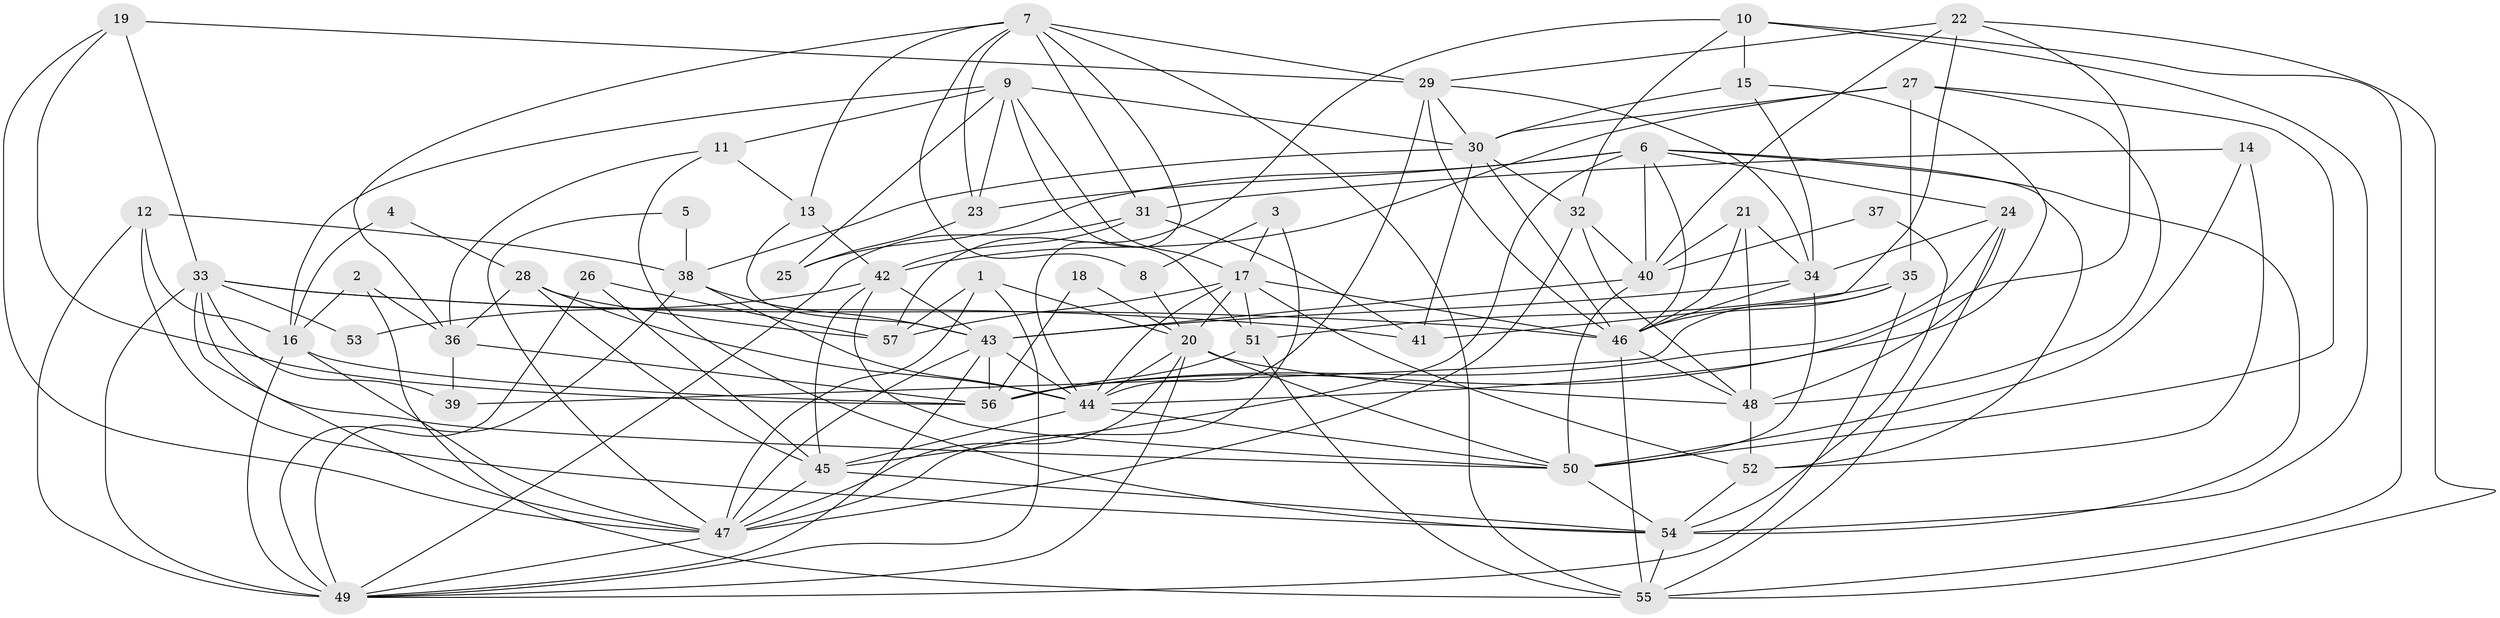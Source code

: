 // original degree distribution, {4: 0.2782608695652174, 3: 0.21739130434782608, 5: 0.16521739130434782, 6: 0.12173913043478261, 2: 0.17391304347826086, 8: 0.02608695652173913, 7: 0.017391304347826087}
// Generated by graph-tools (version 1.1) at 2025/26/03/09/25 03:26:14]
// undirected, 57 vertices, 162 edges
graph export_dot {
graph [start="1"]
  node [color=gray90,style=filled];
  1;
  2;
  3;
  4;
  5;
  6;
  7;
  8;
  9;
  10;
  11;
  12;
  13;
  14;
  15;
  16;
  17;
  18;
  19;
  20;
  21;
  22;
  23;
  24;
  25;
  26;
  27;
  28;
  29;
  30;
  31;
  32;
  33;
  34;
  35;
  36;
  37;
  38;
  39;
  40;
  41;
  42;
  43;
  44;
  45;
  46;
  47;
  48;
  49;
  50;
  51;
  52;
  53;
  54;
  55;
  56;
  57;
  1 -- 20 [weight=1.0];
  1 -- 47 [weight=1.0];
  1 -- 49 [weight=1.0];
  1 -- 57 [weight=1.0];
  2 -- 16 [weight=1.0];
  2 -- 36 [weight=1.0];
  2 -- 55 [weight=1.0];
  3 -- 8 [weight=1.0];
  3 -- 17 [weight=1.0];
  3 -- 47 [weight=1.0];
  4 -- 16 [weight=1.0];
  4 -- 28 [weight=1.0];
  5 -- 38 [weight=1.0];
  5 -- 47 [weight=1.0];
  6 -- 23 [weight=1.0];
  6 -- 24 [weight=1.0];
  6 -- 25 [weight=1.0];
  6 -- 40 [weight=1.0];
  6 -- 45 [weight=1.0];
  6 -- 46 [weight=1.0];
  6 -- 52 [weight=1.0];
  6 -- 54 [weight=1.0];
  7 -- 8 [weight=1.0];
  7 -- 13 [weight=1.0];
  7 -- 23 [weight=1.0];
  7 -- 29 [weight=1.0];
  7 -- 31 [weight=1.0];
  7 -- 36 [weight=1.0];
  7 -- 44 [weight=1.0];
  7 -- 55 [weight=1.0];
  8 -- 20 [weight=1.0];
  9 -- 11 [weight=1.0];
  9 -- 16 [weight=1.0];
  9 -- 17 [weight=1.0];
  9 -- 23 [weight=1.0];
  9 -- 25 [weight=1.0];
  9 -- 30 [weight=1.0];
  9 -- 51 [weight=1.0];
  10 -- 15 [weight=1.0];
  10 -- 32 [weight=1.0];
  10 -- 54 [weight=1.0];
  10 -- 55 [weight=1.0];
  10 -- 57 [weight=1.0];
  11 -- 13 [weight=1.0];
  11 -- 36 [weight=1.0];
  11 -- 54 [weight=1.0];
  12 -- 16 [weight=1.0];
  12 -- 38 [weight=1.0];
  12 -- 49 [weight=1.0];
  12 -- 54 [weight=1.0];
  13 -- 42 [weight=2.0];
  13 -- 43 [weight=1.0];
  14 -- 31 [weight=1.0];
  14 -- 50 [weight=1.0];
  14 -- 52 [weight=1.0];
  15 -- 30 [weight=1.0];
  15 -- 34 [weight=1.0];
  15 -- 44 [weight=1.0];
  16 -- 47 [weight=1.0];
  16 -- 49 [weight=1.0];
  16 -- 56 [weight=1.0];
  17 -- 20 [weight=1.0];
  17 -- 44 [weight=1.0];
  17 -- 46 [weight=1.0];
  17 -- 51 [weight=1.0];
  17 -- 52 [weight=1.0];
  17 -- 57 [weight=1.0];
  18 -- 20 [weight=1.0];
  18 -- 56 [weight=1.0];
  19 -- 29 [weight=1.0];
  19 -- 33 [weight=1.0];
  19 -- 47 [weight=1.0];
  19 -- 56 [weight=1.0];
  20 -- 44 [weight=1.0];
  20 -- 47 [weight=1.0];
  20 -- 48 [weight=1.0];
  20 -- 49 [weight=1.0];
  20 -- 50 [weight=1.0];
  21 -- 34 [weight=1.0];
  21 -- 40 [weight=1.0];
  21 -- 46 [weight=1.0];
  21 -- 48 [weight=1.0];
  22 -- 29 [weight=1.0];
  22 -- 40 [weight=1.0];
  22 -- 41 [weight=1.0];
  22 -- 55 [weight=1.0];
  22 -- 56 [weight=1.0];
  23 -- 25 [weight=1.0];
  24 -- 34 [weight=1.0];
  24 -- 48 [weight=1.0];
  24 -- 55 [weight=1.0];
  24 -- 56 [weight=1.0];
  26 -- 45 [weight=1.0];
  26 -- 49 [weight=1.0];
  26 -- 57 [weight=1.0];
  27 -- 30 [weight=1.0];
  27 -- 35 [weight=1.0];
  27 -- 42 [weight=1.0];
  27 -- 48 [weight=1.0];
  27 -- 50 [weight=1.0];
  28 -- 36 [weight=1.0];
  28 -- 44 [weight=1.0];
  28 -- 45 [weight=1.0];
  28 -- 57 [weight=1.0];
  29 -- 30 [weight=1.0];
  29 -- 34 [weight=1.0];
  29 -- 44 [weight=1.0];
  29 -- 46 [weight=1.0];
  30 -- 32 [weight=1.0];
  30 -- 38 [weight=1.0];
  30 -- 41 [weight=1.0];
  30 -- 46 [weight=1.0];
  31 -- 41 [weight=2.0];
  31 -- 42 [weight=1.0];
  31 -- 49 [weight=1.0];
  32 -- 40 [weight=1.0];
  32 -- 47 [weight=1.0];
  32 -- 48 [weight=1.0];
  33 -- 39 [weight=1.0];
  33 -- 41 [weight=1.0];
  33 -- 46 [weight=1.0];
  33 -- 47 [weight=1.0];
  33 -- 49 [weight=1.0];
  33 -- 50 [weight=1.0];
  33 -- 53 [weight=1.0];
  34 -- 43 [weight=1.0];
  34 -- 46 [weight=1.0];
  34 -- 50 [weight=1.0];
  35 -- 39 [weight=1.0];
  35 -- 46 [weight=1.0];
  35 -- 49 [weight=1.0];
  35 -- 51 [weight=1.0];
  36 -- 39 [weight=1.0];
  36 -- 56 [weight=1.0];
  37 -- 40 [weight=1.0];
  37 -- 54 [weight=1.0];
  38 -- 43 [weight=1.0];
  38 -- 44 [weight=1.0];
  38 -- 49 [weight=1.0];
  40 -- 43 [weight=1.0];
  40 -- 50 [weight=1.0];
  42 -- 43 [weight=1.0];
  42 -- 45 [weight=1.0];
  42 -- 50 [weight=1.0];
  42 -- 53 [weight=1.0];
  43 -- 44 [weight=1.0];
  43 -- 47 [weight=1.0];
  43 -- 49 [weight=1.0];
  43 -- 56 [weight=2.0];
  44 -- 45 [weight=1.0];
  44 -- 50 [weight=1.0];
  45 -- 47 [weight=2.0];
  45 -- 54 [weight=2.0];
  46 -- 48 [weight=1.0];
  46 -- 55 [weight=1.0];
  47 -- 49 [weight=1.0];
  48 -- 52 [weight=1.0];
  50 -- 54 [weight=1.0];
  51 -- 55 [weight=1.0];
  51 -- 56 [weight=1.0];
  52 -- 54 [weight=1.0];
  54 -- 55 [weight=1.0];
}
